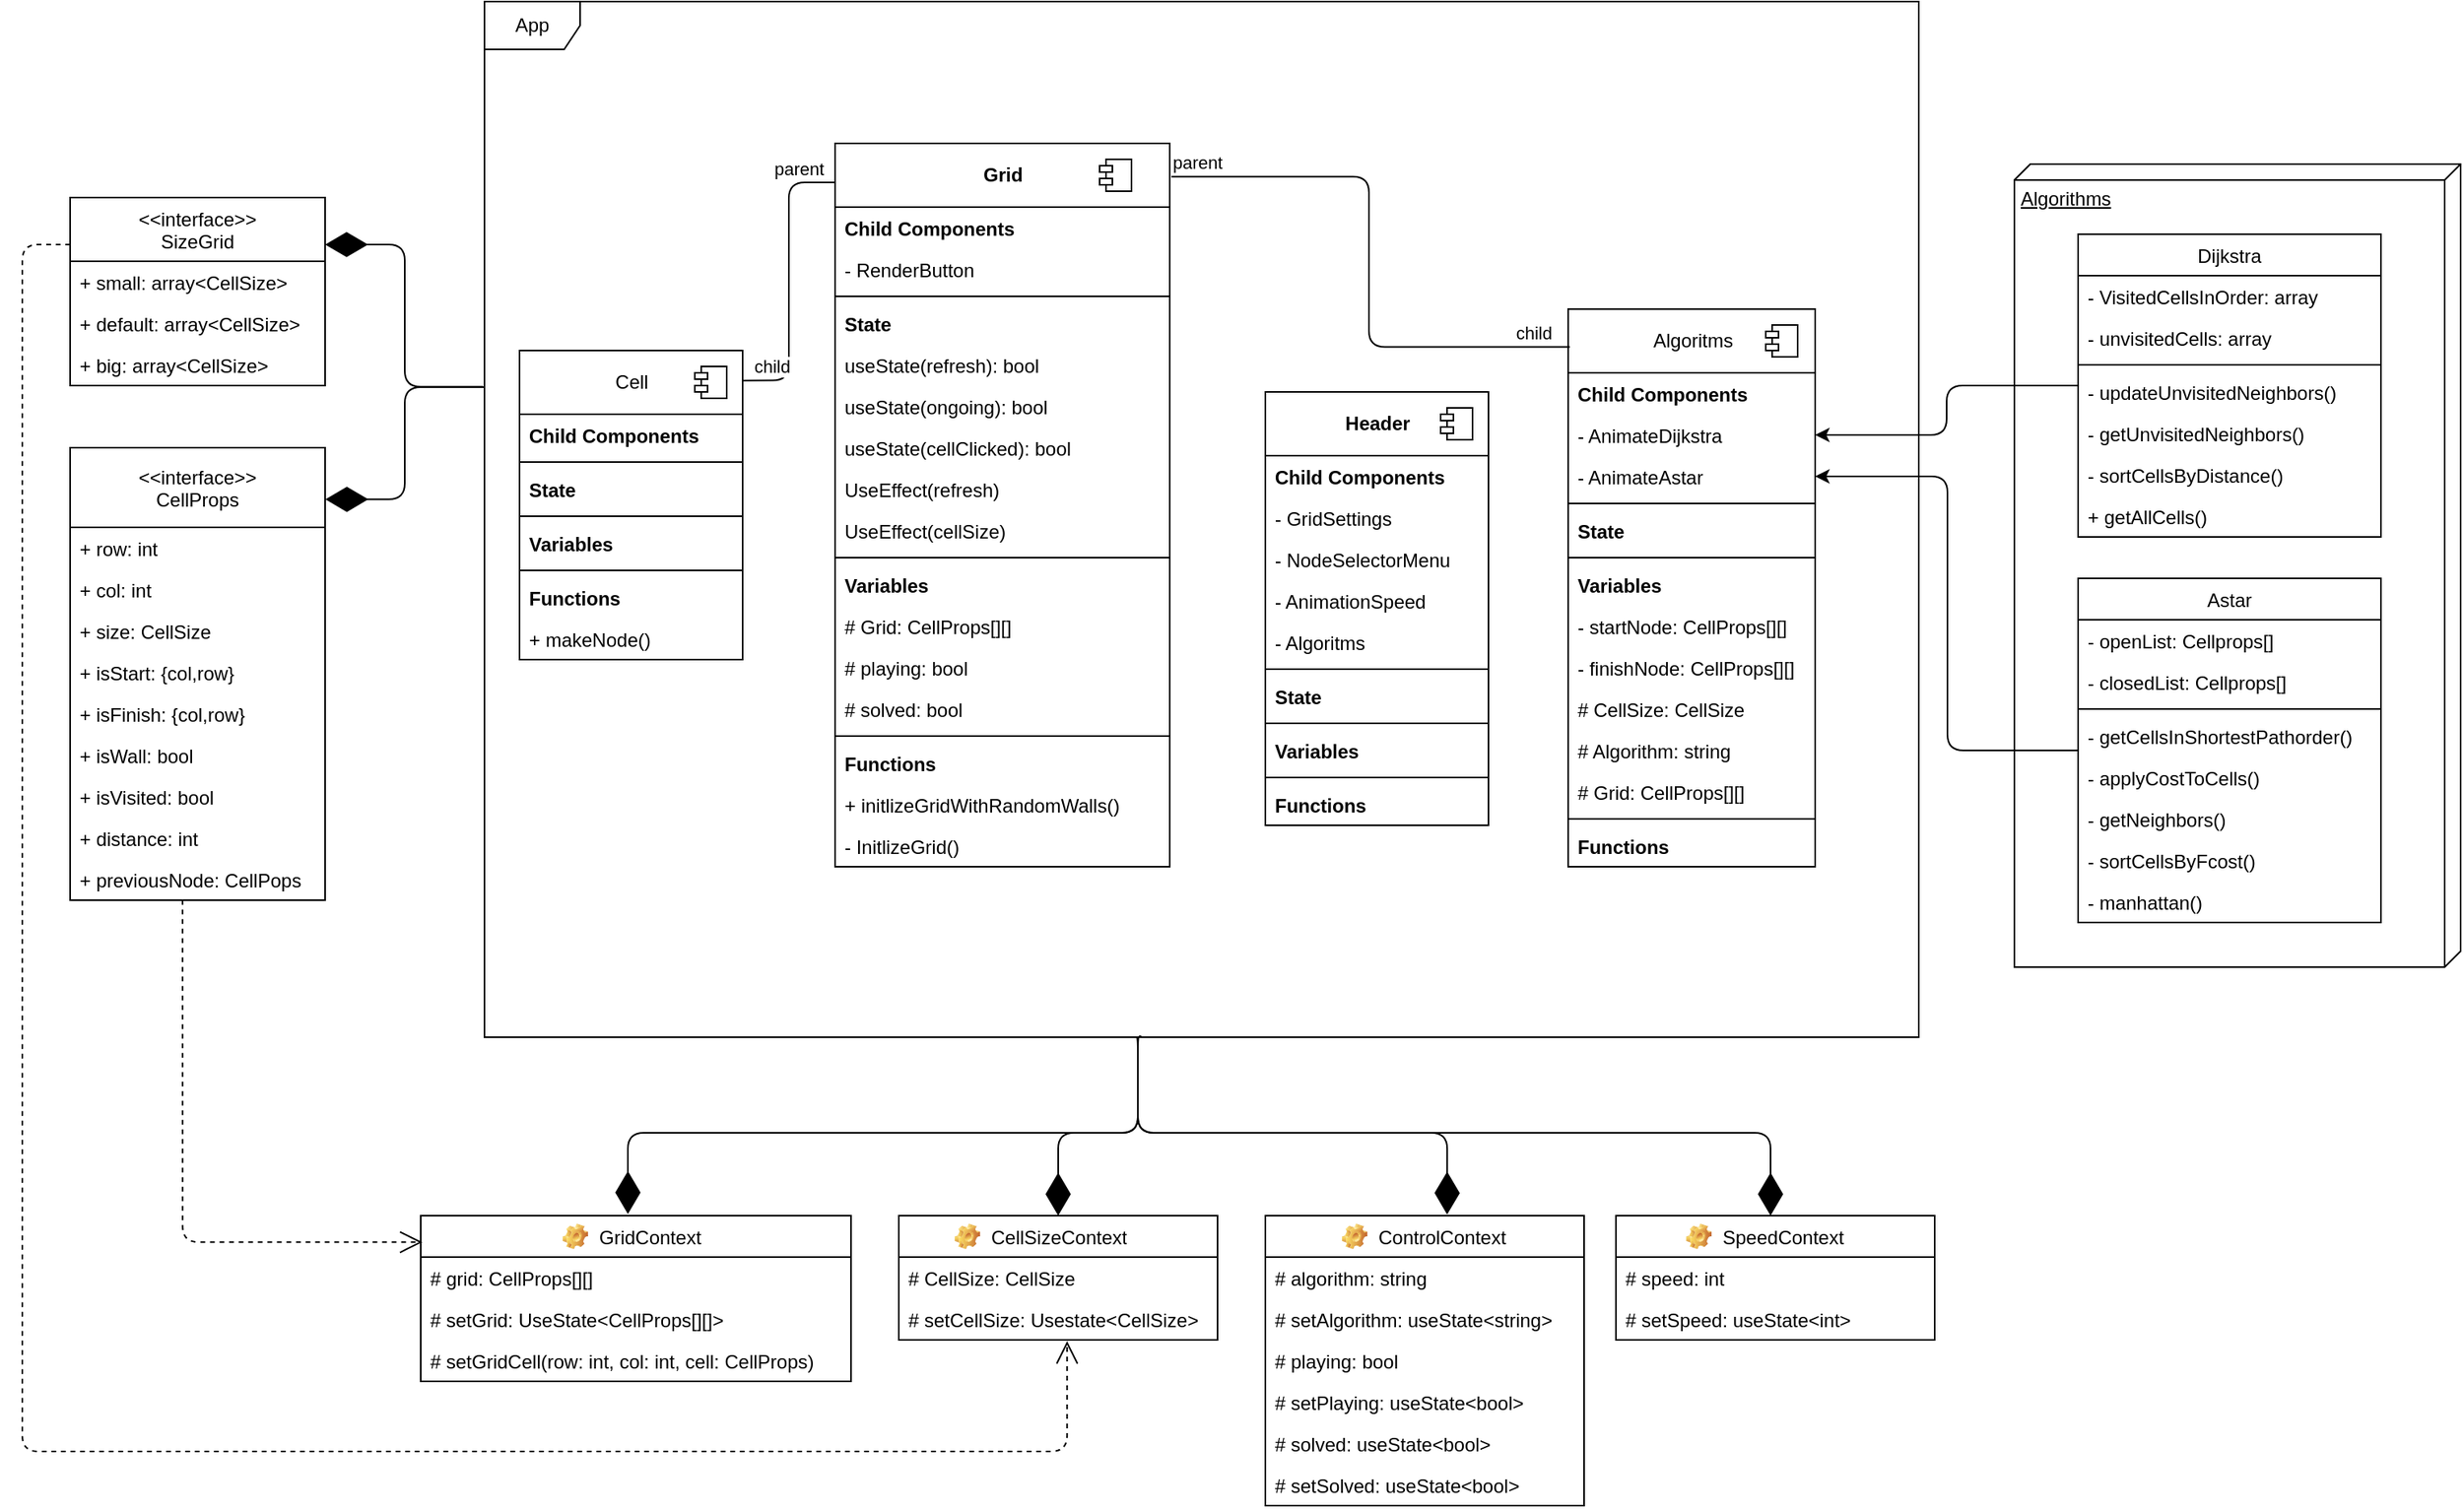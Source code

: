 <mxfile>
    <diagram id="B7HkmJaLJRuuntFZMPfE" name="Page-1">
        <mxGraphModel dx="2876" dy="819" grid="1" gridSize="10" guides="1" tooltips="1" connect="1" arrows="1" fold="1" page="1" pageScale="1" pageWidth="850" pageHeight="1100" math="0" shadow="0">
            <root>
                <mxCell id="0"/>
                <mxCell id="1" parent="0"/>
                <mxCell id="188" value="Algorithms" style="verticalAlign=top;align=left;spacingTop=8;spacingLeft=2;spacingRight=12;shape=cube;size=10;direction=south;fontStyle=4;html=1;" parent="1" vertex="1">
                    <mxGeometry x="510" y="180" width="280" height="504" as="geometry"/>
                </mxCell>
                <mxCell id="160" value="App" style="shape=umlFrame;whiteSpace=wrap;html=1;" parent="1" vertex="1">
                    <mxGeometry x="-450" y="78" width="900" height="650" as="geometry"/>
                </mxCell>
                <mxCell id="8" value="&lt;&lt;interface&gt;&gt;&#10;SizeGrid" style="swimlane;fontStyle=0;childLayout=stackLayout;horizontal=1;startSize=40;fillColor=none;horizontalStack=0;resizeParent=1;resizeParentMax=0;resizeLast=0;collapsible=1;marginBottom=0;" parent="1" vertex="1">
                    <mxGeometry x="-710" y="201" width="160" height="118" as="geometry"/>
                </mxCell>
                <mxCell id="9" value="+ small: array&lt;CellSize&gt;" style="text;strokeColor=none;fillColor=none;align=left;verticalAlign=top;spacingLeft=4;spacingRight=4;overflow=hidden;rotatable=0;points=[[0,0.5],[1,0.5]];portConstraint=eastwest;" parent="8" vertex="1">
                    <mxGeometry y="40" width="160" height="26" as="geometry"/>
                </mxCell>
                <mxCell id="10" value="+ default: array&lt;CellSize&gt;" style="text;strokeColor=none;fillColor=none;align=left;verticalAlign=top;spacingLeft=4;spacingRight=4;overflow=hidden;rotatable=0;points=[[0,0.5],[1,0.5]];portConstraint=eastwest;" parent="8" vertex="1">
                    <mxGeometry y="66" width="160" height="26" as="geometry"/>
                </mxCell>
                <mxCell id="11" value="+ big: array&lt;CellSize&gt;" style="text;strokeColor=none;fillColor=none;align=left;verticalAlign=top;spacingLeft=4;spacingRight=4;overflow=hidden;rotatable=0;points=[[0,0.5],[1,0.5]];portConstraint=eastwest;" parent="8" vertex="1">
                    <mxGeometry y="92" width="160" height="26" as="geometry"/>
                </mxCell>
                <mxCell id="14" value="&lt;&lt;interface&gt;&gt;&#10;CellProps" style="swimlane;fontStyle=0;childLayout=stackLayout;horizontal=1;startSize=50;fillColor=none;horizontalStack=0;resizeParent=1;resizeParentMax=0;resizeLast=0;collapsible=1;marginBottom=0;" parent="1" vertex="1">
                    <mxGeometry x="-710" y="358" width="160" height="284" as="geometry"/>
                </mxCell>
                <mxCell id="19" value="+ row: int" style="text;strokeColor=none;fillColor=none;align=left;verticalAlign=top;spacingLeft=4;spacingRight=4;overflow=hidden;rotatable=0;points=[[0,0.5],[1,0.5]];portConstraint=eastwest;" parent="14" vertex="1">
                    <mxGeometry y="50" width="160" height="26" as="geometry"/>
                </mxCell>
                <mxCell id="16" value="+ col: int" style="text;strokeColor=none;fillColor=none;align=left;verticalAlign=top;spacingLeft=4;spacingRight=4;overflow=hidden;rotatable=0;points=[[0,0.5],[1,0.5]];portConstraint=eastwest;" parent="14" vertex="1">
                    <mxGeometry y="76" width="160" height="26" as="geometry"/>
                </mxCell>
                <mxCell id="18" value="+ size: CellSize" style="text;strokeColor=none;fillColor=none;align=left;verticalAlign=top;spacingLeft=4;spacingRight=4;overflow=hidden;rotatable=0;points=[[0,0.5],[1,0.5]];portConstraint=eastwest;" parent="14" vertex="1">
                    <mxGeometry y="102" width="160" height="26" as="geometry"/>
                </mxCell>
                <mxCell id="17" value="+ isStart: {col,row}" style="text;strokeColor=none;fillColor=none;align=left;verticalAlign=top;spacingLeft=4;spacingRight=4;overflow=hidden;rotatable=0;points=[[0,0.5],[1,0.5]];portConstraint=eastwest;" parent="14" vertex="1">
                    <mxGeometry y="128" width="160" height="26" as="geometry"/>
                </mxCell>
                <mxCell id="21" value="+ isFinish: {col,row}" style="text;strokeColor=none;fillColor=none;align=left;verticalAlign=top;spacingLeft=4;spacingRight=4;overflow=hidden;rotatable=0;points=[[0,0.5],[1,0.5]];portConstraint=eastwest;" parent="14" vertex="1">
                    <mxGeometry y="154" width="160" height="26" as="geometry"/>
                </mxCell>
                <mxCell id="22" value="+ isWall: bool" style="text;strokeColor=none;fillColor=none;align=left;verticalAlign=top;spacingLeft=4;spacingRight=4;overflow=hidden;rotatable=0;points=[[0,0.5],[1,0.5]];portConstraint=eastwest;" parent="14" vertex="1">
                    <mxGeometry y="180" width="160" height="26" as="geometry"/>
                </mxCell>
                <mxCell id="23" value="+ isVisited: bool" style="text;strokeColor=none;fillColor=none;align=left;verticalAlign=top;spacingLeft=4;spacingRight=4;overflow=hidden;rotatable=0;points=[[0,0.5],[1,0.5]];portConstraint=eastwest;" parent="14" vertex="1">
                    <mxGeometry y="206" width="160" height="26" as="geometry"/>
                </mxCell>
                <mxCell id="24" value="+ distance: int" style="text;strokeColor=none;fillColor=none;align=left;verticalAlign=top;spacingLeft=4;spacingRight=4;overflow=hidden;rotatable=0;points=[[0,0.5],[1,0.5]];portConstraint=eastwest;" parent="14" vertex="1">
                    <mxGeometry y="232" width="160" height="26" as="geometry"/>
                </mxCell>
                <mxCell id="25" value="+ previousNode: CellPops" style="text;strokeColor=none;fillColor=none;align=left;verticalAlign=top;spacingLeft=4;spacingRight=4;overflow=hidden;rotatable=0;points=[[0,0.5],[1,0.5]];portConstraint=eastwest;" parent="14" vertex="1">
                    <mxGeometry y="258" width="160" height="26" as="geometry"/>
                </mxCell>
                <mxCell id="49" value="&lt;b&gt;Header&lt;/b&gt;" style="swimlane;fontStyle=0;childLayout=stackLayout;horizontal=1;startSize=40;fillColor=default;horizontalStack=0;resizeParent=1;resizeParentMax=0;resizeLast=0;collapsible=1;marginBottom=0;fontFamily=Helvetica;fontSize=12;fontColor=default;align=center;strokeColor=default;html=1;" parent="1" vertex="1">
                    <mxGeometry x="40" y="323" width="140" height="272" as="geometry"/>
                </mxCell>
                <mxCell id="55" value="Child Components" style="text;strokeColor=none;fillColor=none;align=left;verticalAlign=top;spacingLeft=4;spacingRight=4;overflow=hidden;rotatable=0;points=[[0,0.5],[1,0.5]];portConstraint=eastwest;fontFamily=Helvetica;fontSize=12;fontColor=default;fontStyle=1" parent="49" vertex="1">
                    <mxGeometry y="40" width="140" height="26" as="geometry"/>
                </mxCell>
                <mxCell id="202" value="- GridSettings" style="text;strokeColor=none;fillColor=none;align=left;verticalAlign=top;spacingLeft=4;spacingRight=4;overflow=hidden;rotatable=0;points=[[0,0.5],[1,0.5]];portConstraint=eastwest;" parent="49" vertex="1">
                    <mxGeometry y="66" width="140" height="26" as="geometry"/>
                </mxCell>
                <mxCell id="203" value="- NodeSelectorMenu" style="text;strokeColor=none;fillColor=none;align=left;verticalAlign=top;spacingLeft=4;spacingRight=4;overflow=hidden;rotatable=0;points=[[0,0.5],[1,0.5]];portConstraint=eastwest;" parent="49" vertex="1">
                    <mxGeometry y="92" width="140" height="26" as="geometry"/>
                </mxCell>
                <mxCell id="204" value="- AnimationSpeed" style="text;strokeColor=none;fillColor=none;align=left;verticalAlign=top;spacingLeft=4;spacingRight=4;overflow=hidden;rotatable=0;points=[[0,0.5],[1,0.5]];portConstraint=eastwest;" parent="49" vertex="1">
                    <mxGeometry y="118" width="140" height="26" as="geometry"/>
                </mxCell>
                <mxCell id="205" value="- Algoritms" style="text;strokeColor=none;fillColor=none;align=left;verticalAlign=top;spacingLeft=4;spacingRight=4;overflow=hidden;rotatable=0;points=[[0,0.5],[1,0.5]];portConstraint=eastwest;" parent="49" vertex="1">
                    <mxGeometry y="144" width="140" height="26" as="geometry"/>
                </mxCell>
                <mxCell id="56" value="" style="line;strokeWidth=1;fillColor=none;align=left;verticalAlign=middle;spacingTop=-1;spacingLeft=3;spacingRight=3;rotatable=0;labelPosition=right;points=[];portConstraint=eastwest;strokeColor=inherit;fontFamily=Helvetica;fontSize=12;fontColor=default;" parent="49" vertex="1">
                    <mxGeometry y="170" width="140" height="8" as="geometry"/>
                </mxCell>
                <mxCell id="57" value="State" style="text;strokeColor=none;fillColor=none;align=left;verticalAlign=top;spacingLeft=4;spacingRight=4;overflow=hidden;rotatable=0;points=[[0,0.5],[1,0.5]];portConstraint=eastwest;fontFamily=Helvetica;fontSize=12;fontColor=default;fontStyle=1" parent="49" vertex="1">
                    <mxGeometry y="178" width="140" height="26" as="geometry"/>
                </mxCell>
                <mxCell id="58" value="" style="line;strokeWidth=1;fillColor=none;align=left;verticalAlign=middle;spacingTop=-1;spacingLeft=3;spacingRight=3;rotatable=0;labelPosition=right;points=[];portConstraint=eastwest;strokeColor=inherit;fontFamily=Helvetica;fontSize=12;fontColor=default;" parent="49" vertex="1">
                    <mxGeometry y="204" width="140" height="8" as="geometry"/>
                </mxCell>
                <mxCell id="59" value="Variables" style="text;strokeColor=none;fillColor=none;align=left;verticalAlign=top;spacingLeft=4;spacingRight=4;overflow=hidden;rotatable=0;points=[[0,0.5],[1,0.5]];portConstraint=eastwest;fontFamily=Helvetica;fontSize=12;fontColor=default;fontStyle=1" parent="49" vertex="1">
                    <mxGeometry y="212" width="140" height="26" as="geometry"/>
                </mxCell>
                <mxCell id="60" value="" style="line;strokeWidth=1;fillColor=none;align=left;verticalAlign=middle;spacingTop=-1;spacingLeft=3;spacingRight=3;rotatable=0;labelPosition=right;points=[];portConstraint=eastwest;strokeColor=inherit;fontFamily=Helvetica;fontSize=12;fontColor=default;" parent="49" vertex="1">
                    <mxGeometry y="238" width="140" height="8" as="geometry"/>
                </mxCell>
                <mxCell id="61" value="Functions" style="text;strokeColor=none;fillColor=none;align=left;verticalAlign=top;spacingLeft=4;spacingRight=4;overflow=hidden;rotatable=0;points=[[0,0.5],[1,0.5]];portConstraint=eastwest;fontFamily=Helvetica;fontSize=12;fontColor=default;fontStyle=1" parent="49" vertex="1">
                    <mxGeometry y="246" width="140" height="26" as="geometry"/>
                </mxCell>
                <mxCell id="50" value="" style="shape=component;jettyWidth=8;jettyHeight=4;movable=1;resizable=1;rotatable=1;deletable=1;editable=1;connectable=1;" parent="1" vertex="1">
                    <mxGeometry x="150" y="333" width="20" height="20" as="geometry"/>
                </mxCell>
                <mxCell id="62" value="Cell" style="swimlane;fontStyle=0;childLayout=stackLayout;horizontal=1;startSize=40;fillColor=default;horizontalStack=0;resizeParent=1;resizeParentMax=0;resizeLast=0;collapsible=1;marginBottom=0;fontFamily=Helvetica;fontSize=12;fontColor=default;align=center;strokeColor=default;html=1;" parent="1" vertex="1">
                    <mxGeometry x="-428" y="297" width="140" height="194" as="geometry"/>
                </mxCell>
                <mxCell id="63" value="Child Components" style="text;strokeColor=none;fillColor=none;align=left;verticalAlign=top;spacingLeft=4;spacingRight=4;overflow=hidden;rotatable=0;points=[[0,0.5],[1,0.5]];portConstraint=eastwest;fontFamily=Helvetica;fontSize=12;fontColor=default;fontStyle=1" parent="62" vertex="1">
                    <mxGeometry y="40" width="140" height="26" as="geometry"/>
                </mxCell>
                <mxCell id="64" value="" style="line;strokeWidth=1;fillColor=none;align=left;verticalAlign=middle;spacingTop=-1;spacingLeft=3;spacingRight=3;rotatable=0;labelPosition=right;points=[];portConstraint=eastwest;strokeColor=inherit;fontFamily=Helvetica;fontSize=12;fontColor=default;" parent="62" vertex="1">
                    <mxGeometry y="66" width="140" height="8" as="geometry"/>
                </mxCell>
                <mxCell id="65" value="State" style="text;strokeColor=none;fillColor=none;align=left;verticalAlign=top;spacingLeft=4;spacingRight=4;overflow=hidden;rotatable=0;points=[[0,0.5],[1,0.5]];portConstraint=eastwest;fontFamily=Helvetica;fontSize=12;fontColor=default;fontStyle=1" parent="62" vertex="1">
                    <mxGeometry y="74" width="140" height="26" as="geometry"/>
                </mxCell>
                <mxCell id="66" value="" style="line;strokeWidth=1;fillColor=none;align=left;verticalAlign=middle;spacingTop=-1;spacingLeft=3;spacingRight=3;rotatable=0;labelPosition=right;points=[];portConstraint=eastwest;strokeColor=inherit;fontFamily=Helvetica;fontSize=12;fontColor=default;" parent="62" vertex="1">
                    <mxGeometry y="100" width="140" height="8" as="geometry"/>
                </mxCell>
                <mxCell id="67" value="Variables" style="text;strokeColor=none;fillColor=none;align=left;verticalAlign=top;spacingLeft=4;spacingRight=4;overflow=hidden;rotatable=0;points=[[0,0.5],[1,0.5]];portConstraint=eastwest;fontFamily=Helvetica;fontSize=12;fontColor=default;fontStyle=1" parent="62" vertex="1">
                    <mxGeometry y="108" width="140" height="26" as="geometry"/>
                </mxCell>
                <mxCell id="68" value="" style="line;strokeWidth=1;fillColor=none;align=left;verticalAlign=middle;spacingTop=-1;spacingLeft=3;spacingRight=3;rotatable=0;labelPosition=right;points=[];portConstraint=eastwest;strokeColor=inherit;fontFamily=Helvetica;fontSize=12;fontColor=default;" parent="62" vertex="1">
                    <mxGeometry y="134" width="140" height="8" as="geometry"/>
                </mxCell>
                <mxCell id="69" value="Functions" style="text;strokeColor=none;fillColor=none;align=left;verticalAlign=top;spacingLeft=4;spacingRight=4;overflow=hidden;rotatable=0;points=[[0,0.5],[1,0.5]];portConstraint=eastwest;fontFamily=Helvetica;fontSize=12;fontColor=default;fontStyle=1" parent="62" vertex="1">
                    <mxGeometry y="142" width="140" height="26" as="geometry"/>
                </mxCell>
                <mxCell id="76" value="+ makeNode()" style="text;strokeColor=none;fillColor=none;align=left;verticalAlign=top;spacingLeft=4;spacingRight=4;overflow=hidden;rotatable=0;points=[[0,0.5],[1,0.5]];portConstraint=eastwest;fontFamily=Helvetica;fontSize=12;fontColor=default;" parent="62" vertex="1">
                    <mxGeometry y="168" width="140" height="26" as="geometry"/>
                </mxCell>
                <mxCell id="70" value="" style="shape=component;jettyWidth=8;jettyHeight=4;movable=1;resizable=1;rotatable=1;deletable=1;editable=1;connectable=1;" parent="1" vertex="1">
                    <mxGeometry x="-318" y="307" width="20" height="20" as="geometry"/>
                </mxCell>
                <mxCell id="77" value="&lt;b&gt;Grid&lt;/b&gt;" style="swimlane;fontStyle=0;childLayout=stackLayout;horizontal=1;startSize=40;fillColor=default;horizontalStack=0;resizeParent=1;resizeParentMax=0;resizeLast=0;collapsible=1;marginBottom=0;fontFamily=Helvetica;fontSize=12;fontColor=default;align=center;strokeColor=default;html=1;" parent="1" vertex="1">
                    <mxGeometry x="-230" y="167" width="210" height="454" as="geometry"/>
                </mxCell>
                <mxCell id="78" value="Child Components" style="text;strokeColor=none;fillColor=none;align=left;verticalAlign=top;spacingLeft=4;spacingRight=4;overflow=hidden;rotatable=0;points=[[0,0.5],[1,0.5]];portConstraint=eastwest;fontFamily=Helvetica;fontSize=12;fontColor=default;fontStyle=1" parent="77" vertex="1">
                    <mxGeometry y="40" width="210" height="26" as="geometry"/>
                </mxCell>
                <mxCell id="86" value="- RenderButton" style="text;strokeColor=none;fillColor=none;align=left;verticalAlign=top;spacingLeft=4;spacingRight=4;overflow=hidden;rotatable=0;points=[[0,0.5],[1,0.5]];portConstraint=eastwest;fontFamily=Helvetica;fontSize=12;fontColor=default;" parent="77" vertex="1">
                    <mxGeometry y="66" width="210" height="26" as="geometry"/>
                </mxCell>
                <mxCell id="79" value="" style="line;strokeWidth=1;fillColor=none;align=left;verticalAlign=middle;spacingTop=-1;spacingLeft=3;spacingRight=3;rotatable=0;labelPosition=right;points=[];portConstraint=eastwest;strokeColor=inherit;fontFamily=Helvetica;fontSize=12;fontColor=default;" parent="77" vertex="1">
                    <mxGeometry y="92" width="210" height="8" as="geometry"/>
                </mxCell>
                <mxCell id="80" value="State" style="text;strokeColor=none;fillColor=none;align=left;verticalAlign=top;spacingLeft=4;spacingRight=4;overflow=hidden;rotatable=0;points=[[0,0.5],[1,0.5]];portConstraint=eastwest;fontFamily=Helvetica;fontSize=12;fontColor=default;fontStyle=1" parent="77" vertex="1">
                    <mxGeometry y="100" width="210" height="26" as="geometry"/>
                </mxCell>
                <mxCell id="97" value="useState(refresh): bool" style="text;strokeColor=none;fillColor=none;align=left;verticalAlign=top;spacingLeft=4;spacingRight=4;overflow=hidden;rotatable=0;points=[[0,0.5],[1,0.5]];portConstraint=eastwest;fontFamily=Helvetica;fontSize=12;fontColor=default;" parent="77" vertex="1">
                    <mxGeometry y="126" width="210" height="26" as="geometry"/>
                </mxCell>
                <mxCell id="98" value="useState(ongoing): bool" style="text;strokeColor=none;fillColor=none;align=left;verticalAlign=top;spacingLeft=4;spacingRight=4;overflow=hidden;rotatable=0;points=[[0,0.5],[1,0.5]];portConstraint=eastwest;fontFamily=Helvetica;fontSize=12;fontColor=default;" parent="77" vertex="1">
                    <mxGeometry y="152" width="210" height="26" as="geometry"/>
                </mxCell>
                <mxCell id="90" value="useState(cellClicked): bool" style="text;strokeColor=none;fillColor=none;align=left;verticalAlign=top;spacingLeft=4;spacingRight=4;overflow=hidden;rotatable=0;points=[[0,0.5],[1,0.5]];portConstraint=eastwest;fontFamily=Helvetica;fontSize=12;fontColor=default;" parent="77" vertex="1">
                    <mxGeometry y="178" width="210" height="26" as="geometry"/>
                </mxCell>
                <mxCell id="89" value="UseEffect(refresh)" style="text;strokeColor=none;fillColor=none;align=left;verticalAlign=top;spacingLeft=4;spacingRight=4;overflow=hidden;rotatable=0;points=[[0,0.5],[1,0.5]];portConstraint=eastwest;fontFamily=Helvetica;fontSize=12;fontColor=default;" parent="77" vertex="1">
                    <mxGeometry y="204" width="210" height="26" as="geometry"/>
                </mxCell>
                <mxCell id="100" value="UseEffect(cellSize)" style="text;strokeColor=none;fillColor=none;align=left;verticalAlign=top;spacingLeft=4;spacingRight=4;overflow=hidden;rotatable=0;points=[[0,0.5],[1,0.5]];portConstraint=eastwest;fontFamily=Helvetica;fontSize=12;fontColor=default;" parent="77" vertex="1">
                    <mxGeometry y="230" width="210" height="26" as="geometry"/>
                </mxCell>
                <mxCell id="81" value="" style="line;strokeWidth=1;fillColor=none;align=left;verticalAlign=middle;spacingTop=-1;spacingLeft=3;spacingRight=3;rotatable=0;labelPosition=right;points=[];portConstraint=eastwest;strokeColor=inherit;fontFamily=Helvetica;fontSize=12;fontColor=default;" parent="77" vertex="1">
                    <mxGeometry y="256" width="210" height="8" as="geometry"/>
                </mxCell>
                <mxCell id="82" value="Variables" style="text;strokeColor=none;fillColor=none;align=left;verticalAlign=top;spacingLeft=4;spacingRight=4;overflow=hidden;rotatable=0;points=[[0,0.5],[1,0.5]];portConstraint=eastwest;fontFamily=Helvetica;fontSize=12;fontColor=default;fontStyle=1" parent="77" vertex="1">
                    <mxGeometry y="264" width="210" height="26" as="geometry"/>
                </mxCell>
                <mxCell id="94" value="# Grid: CellProps[][]" style="text;strokeColor=none;fillColor=none;align=left;verticalAlign=top;spacingLeft=4;spacingRight=4;overflow=hidden;rotatable=0;points=[[0,0.5],[1,0.5]];portConstraint=eastwest;fontFamily=Helvetica;fontSize=12;fontColor=default;" parent="77" vertex="1">
                    <mxGeometry y="290" width="210" height="26" as="geometry"/>
                </mxCell>
                <mxCell id="95" value="# playing: bool" style="text;strokeColor=none;fillColor=none;align=left;verticalAlign=top;spacingLeft=4;spacingRight=4;overflow=hidden;rotatable=0;points=[[0,0.5],[1,0.5]];portConstraint=eastwest;fontFamily=Helvetica;fontSize=12;fontColor=default;" parent="77" vertex="1">
                    <mxGeometry y="316" width="210" height="26" as="geometry"/>
                </mxCell>
                <mxCell id="96" value="# solved: bool" style="text;strokeColor=none;fillColor=none;align=left;verticalAlign=top;spacingLeft=4;spacingRight=4;overflow=hidden;rotatable=0;points=[[0,0.5],[1,0.5]];portConstraint=eastwest;fontFamily=Helvetica;fontSize=12;fontColor=default;" parent="77" vertex="1">
                    <mxGeometry y="342" width="210" height="26" as="geometry"/>
                </mxCell>
                <mxCell id="83" value="" style="line;strokeWidth=1;fillColor=none;align=left;verticalAlign=middle;spacingTop=-1;spacingLeft=3;spacingRight=3;rotatable=0;labelPosition=right;points=[];portConstraint=eastwest;strokeColor=inherit;fontFamily=Helvetica;fontSize=12;fontColor=default;" parent="77" vertex="1">
                    <mxGeometry y="368" width="210" height="8" as="geometry"/>
                </mxCell>
                <mxCell id="84" value="Functions" style="text;strokeColor=none;fillColor=none;align=left;verticalAlign=top;spacingLeft=4;spacingRight=4;overflow=hidden;rotatable=0;points=[[0,0.5],[1,0.5]];portConstraint=eastwest;fontFamily=Helvetica;fontSize=12;fontColor=default;fontStyle=1" parent="77" vertex="1">
                    <mxGeometry y="376" width="210" height="26" as="geometry"/>
                </mxCell>
                <mxCell id="87" value="+ initlizeGridWithRandomWalls()" style="text;strokeColor=none;fillColor=none;align=left;verticalAlign=top;spacingLeft=4;spacingRight=4;overflow=hidden;rotatable=0;points=[[0,0.5],[1,0.5]];portConstraint=eastwest;fontFamily=Helvetica;fontSize=12;fontColor=default;" parent="77" vertex="1">
                    <mxGeometry y="402" width="210" height="26" as="geometry"/>
                </mxCell>
                <mxCell id="88" value="- InitlizeGrid()" style="text;strokeColor=none;fillColor=none;align=left;verticalAlign=top;spacingLeft=4;spacingRight=4;overflow=hidden;rotatable=0;points=[[0,0.5],[1,0.5]];portConstraint=eastwest;fontFamily=Helvetica;fontSize=12;fontColor=default;" parent="77" vertex="1">
                    <mxGeometry y="428" width="210" height="26" as="geometry"/>
                </mxCell>
                <mxCell id="85" value="" style="shape=component;jettyWidth=8;jettyHeight=4;movable=1;resizable=1;rotatable=1;deletable=1;editable=1;connectable=1;" parent="1" vertex="1">
                    <mxGeometry x="-64" y="177" width="20" height="20" as="geometry"/>
                </mxCell>
                <mxCell id="111" value="" style="swimlane;fontStyle=0;childLayout=stackLayout;horizontal=1;startSize=26;fillColor=none;horizontalStack=0;resizeParent=1;resizeParentMax=0;resizeLast=0;collapsible=1;marginBottom=0;strokeColor=default;fontFamily=Helvetica;fontSize=12;fontColor=default;" parent="1" vertex="1">
                    <mxGeometry x="-190" y="840" width="200" height="78" as="geometry"/>
                </mxCell>
                <mxCell id="112" value="# CellSize: CellSize" style="text;strokeColor=none;fillColor=none;align=left;verticalAlign=top;spacingLeft=4;spacingRight=4;overflow=hidden;rotatable=0;points=[[0,0.5],[1,0.5]];portConstraint=eastwest;fontFamily=Helvetica;fontSize=12;fontColor=default;" parent="111" vertex="1">
                    <mxGeometry y="26" width="200" height="26" as="geometry"/>
                </mxCell>
                <mxCell id="113" value="# setCellSize: Usestate&lt;CellSize&gt;" style="text;strokeColor=none;fillColor=none;align=left;verticalAlign=top;spacingLeft=4;spacingRight=4;overflow=hidden;rotatable=0;points=[[0,0.5],[1,0.5]];portConstraint=eastwest;fontFamily=Helvetica;fontSize=12;fontColor=default;" parent="111" vertex="1">
                    <mxGeometry y="52" width="200" height="26" as="geometry"/>
                </mxCell>
                <mxCell id="116" value="CellSizeContext" style="label;fontStyle=0;strokeColor=none;fillColor=none;align=left;verticalAlign=top;overflow=hidden;spacingLeft=28;spacingRight=4;rotatable=0;points=[[0,0.5],[1,0.5]];portConstraint=eastwest;imageWidth=16;imageHeight=16;image=img/clipart/Gear_128x128.png;fontFamily=Helvetica;fontSize=12;fontColor=default;" parent="1" vertex="1">
                    <mxGeometry x="-162" y="840" width="120" height="26" as="geometry"/>
                </mxCell>
                <mxCell id="117" value="" style="swimlane;fontStyle=0;childLayout=stackLayout;horizontal=1;startSize=26;fillColor=none;horizontalStack=0;resizeParent=1;resizeParentMax=0;resizeLast=0;collapsible=1;marginBottom=0;strokeColor=default;fontFamily=Helvetica;fontSize=12;fontColor=default;" parent="1" vertex="1">
                    <mxGeometry x="-490" y="840" width="270" height="104" as="geometry"/>
                </mxCell>
                <mxCell id="118" value="# grid: CellProps[][]" style="text;strokeColor=none;fillColor=none;align=left;verticalAlign=top;spacingLeft=4;spacingRight=4;overflow=hidden;rotatable=0;points=[[0,0.5],[1,0.5]];portConstraint=eastwest;fontFamily=Helvetica;fontSize=12;fontColor=default;" parent="117" vertex="1">
                    <mxGeometry y="26" width="270" height="26" as="geometry"/>
                </mxCell>
                <mxCell id="119" value="# setGrid: UseState&lt;CellProps[][]&gt;" style="text;strokeColor=none;fillColor=none;align=left;verticalAlign=top;spacingLeft=4;spacingRight=4;overflow=hidden;rotatable=0;points=[[0,0.5],[1,0.5]];portConstraint=eastwest;fontFamily=Helvetica;fontSize=12;fontColor=default;" parent="117" vertex="1">
                    <mxGeometry y="52" width="270" height="26" as="geometry"/>
                </mxCell>
                <mxCell id="121" value="# setGridCell(row: int, col: int, cell: CellProps)" style="text;strokeColor=none;fillColor=none;align=left;verticalAlign=top;spacingLeft=4;spacingRight=4;overflow=hidden;rotatable=0;points=[[0,0.5],[1,0.5]];portConstraint=eastwest;fontFamily=Helvetica;fontSize=12;fontColor=default;" parent="117" vertex="1">
                    <mxGeometry y="78" width="270" height="26" as="geometry"/>
                </mxCell>
                <mxCell id="120" value="GridContext" style="label;fontStyle=0;strokeColor=none;fillColor=none;align=left;verticalAlign=top;overflow=hidden;spacingLeft=28;spacingRight=4;rotatable=0;points=[[0,0.5],[1,0.5]];portConstraint=eastwest;imageWidth=16;imageHeight=16;image=img/clipart/Gear_128x128.png;fontFamily=Helvetica;fontSize=12;fontColor=default;" parent="1" vertex="1">
                    <mxGeometry x="-408" y="840" width="120" height="26" as="geometry"/>
                </mxCell>
                <mxCell id="122" value="" style="swimlane;fontStyle=0;childLayout=stackLayout;horizontal=1;startSize=26;fillColor=none;horizontalStack=0;resizeParent=1;resizeParentMax=0;resizeLast=0;collapsible=1;marginBottom=0;strokeColor=default;fontFamily=Helvetica;fontSize=12;fontColor=default;" parent="1" vertex="1">
                    <mxGeometry x="260" y="840" width="200" height="78" as="geometry"/>
                </mxCell>
                <mxCell id="123" value="# speed: int" style="text;strokeColor=none;fillColor=none;align=left;verticalAlign=top;spacingLeft=4;spacingRight=4;overflow=hidden;rotatable=0;points=[[0,0.5],[1,0.5]];portConstraint=eastwest;fontFamily=Helvetica;fontSize=12;fontColor=default;" parent="122" vertex="1">
                    <mxGeometry y="26" width="200" height="26" as="geometry"/>
                </mxCell>
                <mxCell id="124" value="# setSpeed: useState&lt;int&gt;" style="text;strokeColor=none;fillColor=none;align=left;verticalAlign=top;spacingLeft=4;spacingRight=4;overflow=hidden;rotatable=0;points=[[0,0.5],[1,0.5]];portConstraint=eastwest;fontFamily=Helvetica;fontSize=12;fontColor=default;" parent="122" vertex="1">
                    <mxGeometry y="52" width="200" height="26" as="geometry"/>
                </mxCell>
                <mxCell id="125" value="SpeedContext" style="label;fontStyle=0;strokeColor=none;fillColor=none;align=left;verticalAlign=top;overflow=hidden;spacingLeft=28;spacingRight=4;rotatable=0;points=[[0,0.5],[1,0.5]];portConstraint=eastwest;imageWidth=16;imageHeight=16;image=img/clipart/Gear_128x128.png;fontFamily=Helvetica;fontSize=12;fontColor=default;" parent="1" vertex="1">
                    <mxGeometry x="297" y="840" width="120" height="26" as="geometry"/>
                </mxCell>
                <mxCell id="130" value="" style="swimlane;fontStyle=0;childLayout=stackLayout;horizontal=1;startSize=26;fillColor=none;horizontalStack=0;resizeParent=1;resizeParentMax=0;resizeLast=0;collapsible=1;marginBottom=0;strokeColor=default;fontFamily=Helvetica;fontSize=12;fontColor=default;" parent="1" vertex="1">
                    <mxGeometry x="40" y="840" width="200" height="182" as="geometry"/>
                </mxCell>
                <mxCell id="131" value="# algorithm: string" style="text;strokeColor=none;fillColor=none;align=left;verticalAlign=top;spacingLeft=4;spacingRight=4;overflow=hidden;rotatable=0;points=[[0,0.5],[1,0.5]];portConstraint=eastwest;fontFamily=Helvetica;fontSize=12;fontColor=default;" parent="130" vertex="1">
                    <mxGeometry y="26" width="200" height="26" as="geometry"/>
                </mxCell>
                <mxCell id="132" value="# setAlgorithm: useState&lt;string&gt;" style="text;strokeColor=none;fillColor=none;align=left;verticalAlign=top;spacingLeft=4;spacingRight=4;overflow=hidden;rotatable=0;points=[[0,0.5],[1,0.5]];portConstraint=eastwest;fontFamily=Helvetica;fontSize=12;fontColor=default;" parent="130" vertex="1">
                    <mxGeometry y="52" width="200" height="26" as="geometry"/>
                </mxCell>
                <mxCell id="133" value="# playing: bool" style="text;strokeColor=none;fillColor=none;align=left;verticalAlign=top;spacingLeft=4;spacingRight=4;overflow=hidden;rotatable=0;points=[[0,0.5],[1,0.5]];portConstraint=eastwest;fontFamily=Helvetica;fontSize=12;fontColor=default;" parent="130" vertex="1">
                    <mxGeometry y="78" width="200" height="26" as="geometry"/>
                </mxCell>
                <mxCell id="135" value="# setPlaying: useState&lt;bool&gt;" style="text;strokeColor=none;fillColor=none;align=left;verticalAlign=top;spacingLeft=4;spacingRight=4;overflow=hidden;rotatable=0;points=[[0,0.5],[1,0.5]];portConstraint=eastwest;fontFamily=Helvetica;fontSize=12;fontColor=default;" parent="130" vertex="1">
                    <mxGeometry y="104" width="200" height="26" as="geometry"/>
                </mxCell>
                <mxCell id="136" value="# solved: useState&lt;bool&gt;" style="text;strokeColor=none;fillColor=none;align=left;verticalAlign=top;spacingLeft=4;spacingRight=4;overflow=hidden;rotatable=0;points=[[0,0.5],[1,0.5]];portConstraint=eastwest;fontFamily=Helvetica;fontSize=12;fontColor=default;" parent="130" vertex="1">
                    <mxGeometry y="130" width="200" height="26" as="geometry"/>
                </mxCell>
                <mxCell id="137" value="# setSolved: useState&lt;bool&gt;" style="text;strokeColor=none;fillColor=none;align=left;verticalAlign=top;spacingLeft=4;spacingRight=4;overflow=hidden;rotatable=0;points=[[0,0.5],[1,0.5]];portConstraint=eastwest;fontFamily=Helvetica;fontSize=12;fontColor=default;" parent="130" vertex="1">
                    <mxGeometry y="156" width="200" height="26" as="geometry"/>
                </mxCell>
                <mxCell id="134" value="ControlContext" style="label;fontStyle=0;strokeColor=none;fillColor=none;align=left;verticalAlign=top;overflow=hidden;spacingLeft=28;spacingRight=4;rotatable=0;points=[[0,0.5],[1,0.5]];portConstraint=eastwest;imageWidth=16;imageHeight=16;image=img/clipart/Gear_128x128.png;fontFamily=Helvetica;fontSize=12;fontColor=default;" parent="1" vertex="1">
                    <mxGeometry x="81" y="840" width="120" height="26" as="geometry"/>
                </mxCell>
                <mxCell id="138" value="Algoritms" style="swimlane;fontStyle=0;childLayout=stackLayout;horizontal=1;startSize=40;fillColor=default;horizontalStack=0;resizeParent=1;resizeParentMax=0;resizeLast=0;collapsible=1;marginBottom=0;fontFamily=Helvetica;fontSize=12;fontColor=default;align=center;strokeColor=default;html=1;" parent="1" vertex="1">
                    <mxGeometry x="230" y="271" width="155" height="350" as="geometry"/>
                </mxCell>
                <mxCell id="139" value="Child Components" style="text;strokeColor=none;fillColor=none;align=left;verticalAlign=top;spacingLeft=4;spacingRight=4;overflow=hidden;rotatable=0;points=[[0,0.5],[1,0.5]];portConstraint=eastwest;fontFamily=Helvetica;fontSize=12;fontColor=default;fontStyle=1" parent="138" vertex="1">
                    <mxGeometry y="40" width="155" height="26" as="geometry"/>
                </mxCell>
                <mxCell id="148" value="- AnimateDijkstra" style="text;strokeColor=none;fillColor=none;align=left;verticalAlign=top;spacingLeft=4;spacingRight=4;overflow=hidden;rotatable=0;points=[[0,0.5],[1,0.5]];portConstraint=eastwest;" parent="138" vertex="1">
                    <mxGeometry y="66" width="155" height="26" as="geometry"/>
                </mxCell>
                <mxCell id="149" value="- AnimateAstar" style="text;strokeColor=none;fillColor=none;align=left;verticalAlign=top;spacingLeft=4;spacingRight=4;overflow=hidden;rotatable=0;points=[[0,0.5],[1,0.5]];portConstraint=eastwest;" parent="138" vertex="1">
                    <mxGeometry y="92" width="155" height="26" as="geometry"/>
                </mxCell>
                <mxCell id="140" value="" style="line;strokeWidth=1;fillColor=none;align=left;verticalAlign=middle;spacingTop=-1;spacingLeft=3;spacingRight=3;rotatable=0;labelPosition=right;points=[];portConstraint=eastwest;strokeColor=inherit;fontFamily=Helvetica;fontSize=12;fontColor=default;" parent="138" vertex="1">
                    <mxGeometry y="118" width="155" height="8" as="geometry"/>
                </mxCell>
                <mxCell id="141" value="State" style="text;strokeColor=none;fillColor=none;align=left;verticalAlign=top;spacingLeft=4;spacingRight=4;overflow=hidden;rotatable=0;points=[[0,0.5],[1,0.5]];portConstraint=eastwest;fontFamily=Helvetica;fontSize=12;fontColor=default;fontStyle=1" parent="138" vertex="1">
                    <mxGeometry y="126" width="155" height="26" as="geometry"/>
                </mxCell>
                <mxCell id="142" value="" style="line;strokeWidth=1;fillColor=none;align=left;verticalAlign=middle;spacingTop=-1;spacingLeft=3;spacingRight=3;rotatable=0;labelPosition=right;points=[];portConstraint=eastwest;strokeColor=inherit;fontFamily=Helvetica;fontSize=12;fontColor=default;" parent="138" vertex="1">
                    <mxGeometry y="152" width="155" height="8" as="geometry"/>
                </mxCell>
                <mxCell id="143" value="Variables" style="text;strokeColor=none;fillColor=none;align=left;verticalAlign=top;spacingLeft=4;spacingRight=4;overflow=hidden;rotatable=0;points=[[0,0.5],[1,0.5]];portConstraint=eastwest;fontFamily=Helvetica;fontSize=12;fontColor=default;fontStyle=1" parent="138" vertex="1">
                    <mxGeometry y="160" width="155" height="26" as="geometry"/>
                </mxCell>
                <mxCell id="156" value="- startNode: CellProps[][]" style="text;strokeColor=none;fillColor=none;align=left;verticalAlign=top;spacingLeft=4;spacingRight=4;overflow=hidden;rotatable=0;points=[[0,0.5],[1,0.5]];portConstraint=eastwest;" parent="138" vertex="1">
                    <mxGeometry y="186" width="155" height="26" as="geometry"/>
                </mxCell>
                <mxCell id="157" value="- finishNode: CellProps[][]" style="text;strokeColor=none;fillColor=none;align=left;verticalAlign=top;spacingLeft=4;spacingRight=4;overflow=hidden;rotatable=0;points=[[0,0.5],[1,0.5]];portConstraint=eastwest;" parent="138" vertex="1">
                    <mxGeometry y="212" width="155" height="26" as="geometry"/>
                </mxCell>
                <mxCell id="151" value="# CellSize: CellSize" style="text;strokeColor=none;fillColor=none;align=left;verticalAlign=top;spacingLeft=4;spacingRight=4;overflow=hidden;rotatable=0;points=[[0,0.5],[1,0.5]];portConstraint=eastwest;" parent="138" vertex="1">
                    <mxGeometry y="238" width="155" height="26" as="geometry"/>
                </mxCell>
                <mxCell id="154" value="# Algorithm: string" style="text;strokeColor=none;fillColor=none;align=left;verticalAlign=top;spacingLeft=4;spacingRight=4;overflow=hidden;rotatable=0;points=[[0,0.5],[1,0.5]];portConstraint=eastwest;" parent="138" vertex="1">
                    <mxGeometry y="264" width="155" height="26" as="geometry"/>
                </mxCell>
                <mxCell id="155" value="# Grid: CellProps[][]" style="text;strokeColor=none;fillColor=none;align=left;verticalAlign=top;spacingLeft=4;spacingRight=4;overflow=hidden;rotatable=0;points=[[0,0.5],[1,0.5]];portConstraint=eastwest;" parent="138" vertex="1">
                    <mxGeometry y="290" width="155" height="26" as="geometry"/>
                </mxCell>
                <mxCell id="144" value="" style="line;strokeWidth=1;fillColor=none;align=left;verticalAlign=middle;spacingTop=-1;spacingLeft=3;spacingRight=3;rotatable=0;labelPosition=right;points=[];portConstraint=eastwest;strokeColor=inherit;fontFamily=Helvetica;fontSize=12;fontColor=default;" parent="138" vertex="1">
                    <mxGeometry y="316" width="155" height="8" as="geometry"/>
                </mxCell>
                <mxCell id="145" value="Functions" style="text;strokeColor=none;fillColor=none;align=left;verticalAlign=top;spacingLeft=4;spacingRight=4;overflow=hidden;rotatable=0;points=[[0,0.5],[1,0.5]];portConstraint=eastwest;fontFamily=Helvetica;fontSize=12;fontColor=default;fontStyle=1" parent="138" vertex="1">
                    <mxGeometry y="324" width="155" height="26" as="geometry"/>
                </mxCell>
                <mxCell id="147" value="" style="shape=component;jettyWidth=8;jettyHeight=4;movable=1;resizable=1;rotatable=1;deletable=1;editable=1;connectable=1;" parent="1" vertex="1">
                    <mxGeometry x="354" y="281" width="20" height="20" as="geometry"/>
                </mxCell>
                <mxCell id="181" style="edgeStyle=orthogonalEdgeStyle;html=1;entryX=1;entryY=0.5;entryDx=0;entryDy=0;" parent="1" source="164" target="148" edge="1">
                    <mxGeometry relative="1" as="geometry"/>
                </mxCell>
                <mxCell id="164" value="Dijkstra" style="swimlane;fontStyle=0;childLayout=stackLayout;horizontal=1;startSize=26;fillColor=none;horizontalStack=0;resizeParent=1;resizeParentMax=0;resizeLast=0;collapsible=1;marginBottom=0;" parent="1" vertex="1">
                    <mxGeometry x="550" y="224" width="190" height="190" as="geometry"/>
                </mxCell>
                <mxCell id="165" value="- VisitedCellsInOrder: array" style="text;strokeColor=none;fillColor=none;align=left;verticalAlign=top;spacingLeft=4;spacingRight=4;overflow=hidden;rotatable=0;points=[[0,0.5],[1,0.5]];portConstraint=eastwest;" parent="164" vertex="1">
                    <mxGeometry y="26" width="190" height="26" as="geometry"/>
                </mxCell>
                <mxCell id="166" value="- unvisitedCells: array" style="text;strokeColor=none;fillColor=none;align=left;verticalAlign=top;spacingLeft=4;spacingRight=4;overflow=hidden;rotatable=0;points=[[0,0.5],[1,0.5]];portConstraint=eastwest;" parent="164" vertex="1">
                    <mxGeometry y="52" width="190" height="26" as="geometry"/>
                </mxCell>
                <mxCell id="208" value="" style="line;strokeWidth=1;fillColor=none;align=left;verticalAlign=middle;spacingTop=-1;spacingLeft=3;spacingRight=3;rotatable=0;labelPosition=right;points=[];portConstraint=eastwest;strokeColor=inherit;" parent="164" vertex="1">
                    <mxGeometry y="78" width="190" height="8" as="geometry"/>
                </mxCell>
                <mxCell id="209" value="- updateUnvisitedNeighbors()" style="text;strokeColor=none;fillColor=none;align=left;verticalAlign=top;spacingLeft=4;spacingRight=4;overflow=hidden;rotatable=0;points=[[0,0.5],[1,0.5]];portConstraint=eastwest;" parent="164" vertex="1">
                    <mxGeometry y="86" width="190" height="26" as="geometry"/>
                </mxCell>
                <mxCell id="210" value="- getUnvisitedNeighbors()" style="text;strokeColor=none;fillColor=none;align=left;verticalAlign=top;spacingLeft=4;spacingRight=4;overflow=hidden;rotatable=0;points=[[0,0.5],[1,0.5]];portConstraint=eastwest;" parent="164" vertex="1">
                    <mxGeometry y="112" width="190" height="26" as="geometry"/>
                </mxCell>
                <mxCell id="211" value="- sortCellsByDistance()" style="text;strokeColor=none;fillColor=none;align=left;verticalAlign=top;spacingLeft=4;spacingRight=4;overflow=hidden;rotatable=0;points=[[0,0.5],[1,0.5]];portConstraint=eastwest;" parent="164" vertex="1">
                    <mxGeometry y="138" width="190" height="26" as="geometry"/>
                </mxCell>
                <mxCell id="212" value="+ getAllCells()" style="text;strokeColor=none;fillColor=none;align=left;verticalAlign=top;spacingLeft=4;spacingRight=4;overflow=hidden;rotatable=0;points=[[0,0.5],[1,0.5]];portConstraint=eastwest;" parent="164" vertex="1">
                    <mxGeometry y="164" width="190" height="26" as="geometry"/>
                </mxCell>
                <mxCell id="175" value="" style="endArrow=none;html=1;edgeStyle=orthogonalEdgeStyle;exitX=0.002;exitY=0.054;exitDx=0;exitDy=0;entryX=1.003;entryY=0.097;entryDx=0;entryDy=0;entryPerimeter=0;exitPerimeter=0;" parent="1" source="77" target="62" edge="1">
                    <mxGeometry relative="1" as="geometry">
                        <mxPoint x="-310" y="578" as="sourcePoint"/>
                        <mxPoint x="-150" y="578" as="targetPoint"/>
                    </mxGeometry>
                </mxCell>
                <mxCell id="176" value="parent" style="edgeLabel;resizable=0;html=1;align=left;verticalAlign=bottom;" parent="175" connectable="0" vertex="1">
                    <mxGeometry x="-1" relative="1" as="geometry">
                        <mxPoint x="-40" as="offset"/>
                    </mxGeometry>
                </mxCell>
                <mxCell id="177" value="child" style="edgeLabel;resizable=0;html=1;align=right;verticalAlign=bottom;" parent="175" connectable="0" vertex="1">
                    <mxGeometry x="1" relative="1" as="geometry">
                        <mxPoint x="30" as="offset"/>
                    </mxGeometry>
                </mxCell>
                <mxCell id="178" value="" style="endArrow=none;html=1;edgeStyle=orthogonalEdgeStyle;exitX=1.005;exitY=0.046;exitDx=0;exitDy=0;entryX=0.007;entryY=0.068;entryDx=0;entryDy=0;entryPerimeter=0;exitPerimeter=0;" parent="1" source="77" target="138" edge="1">
                    <mxGeometry relative="1" as="geometry">
                        <mxPoint x="-129.58" y="190.516" as="sourcePoint"/>
                        <mxPoint x="-199.58" y="314.818" as="targetPoint"/>
                    </mxGeometry>
                </mxCell>
                <mxCell id="179" value="parent" style="edgeLabel;resizable=0;html=1;align=left;verticalAlign=bottom;" parent="178" connectable="0" vertex="1">
                    <mxGeometry x="-1" relative="1" as="geometry">
                        <mxPoint x="-1" as="offset"/>
                    </mxGeometry>
                </mxCell>
                <mxCell id="180" value="child" style="edgeLabel;resizable=0;html=1;align=right;verticalAlign=bottom;" parent="178" connectable="0" vertex="1">
                    <mxGeometry x="1" relative="1" as="geometry">
                        <mxPoint x="-11" as="offset"/>
                    </mxGeometry>
                </mxCell>
                <mxCell id="187" style="edgeStyle=orthogonalEdgeStyle;html=1;entryX=1;entryY=0.5;entryDx=0;entryDy=0;" parent="1" source="182" target="149" edge="1">
                    <mxGeometry relative="1" as="geometry">
                        <Array as="points">
                            <mxPoint x="468" y="548"/>
                            <mxPoint x="468" y="376"/>
                        </Array>
                    </mxGeometry>
                </mxCell>
                <mxCell id="182" value="Astar" style="swimlane;fontStyle=0;childLayout=stackLayout;horizontal=1;startSize=26;fillColor=none;horizontalStack=0;resizeParent=1;resizeParentMax=0;resizeLast=0;collapsible=1;marginBottom=0;" parent="1" vertex="1">
                    <mxGeometry x="550" y="440" width="190" height="216" as="geometry"/>
                </mxCell>
                <mxCell id="183" value="- openList: Cellprops[]" style="text;strokeColor=none;fillColor=none;align=left;verticalAlign=top;spacingLeft=4;spacingRight=4;overflow=hidden;rotatable=0;points=[[0,0.5],[1,0.5]];portConstraint=eastwest;" parent="182" vertex="1">
                    <mxGeometry y="26" width="190" height="26" as="geometry"/>
                </mxCell>
                <mxCell id="184" value="- closedList: Cellprops[]" style="text;strokeColor=none;fillColor=none;align=left;verticalAlign=top;spacingLeft=4;spacingRight=4;overflow=hidden;rotatable=0;points=[[0,0.5],[1,0.5]];portConstraint=eastwest;" parent="182" vertex="1">
                    <mxGeometry y="52" width="190" height="26" as="geometry"/>
                </mxCell>
                <mxCell id="213" value="" style="line;strokeWidth=1;fillColor=none;align=left;verticalAlign=middle;spacingTop=-1;spacingLeft=3;spacingRight=3;rotatable=0;labelPosition=right;points=[];portConstraint=eastwest;strokeColor=inherit;" parent="182" vertex="1">
                    <mxGeometry y="78" width="190" height="8" as="geometry"/>
                </mxCell>
                <mxCell id="215" value="- getCellsInShortestPathorder()" style="text;strokeColor=none;fillColor=none;align=left;verticalAlign=top;spacingLeft=4;spacingRight=4;overflow=hidden;rotatable=0;points=[[0,0.5],[1,0.5]];portConstraint=eastwest;" parent="182" vertex="1">
                    <mxGeometry y="86" width="190" height="26" as="geometry"/>
                </mxCell>
                <mxCell id="216" value="- applyCostToCells()" style="text;strokeColor=none;fillColor=none;align=left;verticalAlign=top;spacingLeft=4;spacingRight=4;overflow=hidden;rotatable=0;points=[[0,0.5],[1,0.5]];portConstraint=eastwest;" parent="182" vertex="1">
                    <mxGeometry y="112" width="190" height="26" as="geometry"/>
                </mxCell>
                <mxCell id="217" value="- getNeighbors()" style="text;strokeColor=none;fillColor=none;align=left;verticalAlign=top;spacingLeft=4;spacingRight=4;overflow=hidden;rotatable=0;points=[[0,0.5],[1,0.5]];portConstraint=eastwest;" parent="182" vertex="1">
                    <mxGeometry y="138" width="190" height="26" as="geometry"/>
                </mxCell>
                <mxCell id="219" value="- sortCellsByFcost()" style="text;strokeColor=none;fillColor=none;align=left;verticalAlign=top;spacingLeft=4;spacingRight=4;overflow=hidden;rotatable=0;points=[[0,0.5],[1,0.5]];portConstraint=eastwest;" parent="182" vertex="1">
                    <mxGeometry y="164" width="190" height="26" as="geometry"/>
                </mxCell>
                <mxCell id="218" value="- manhattan()" style="text;strokeColor=none;fillColor=none;align=left;verticalAlign=top;spacingLeft=4;spacingRight=4;overflow=hidden;rotatable=0;points=[[0,0.5],[1,0.5]];portConstraint=eastwest;" parent="182" vertex="1">
                    <mxGeometry y="190" width="190" height="26" as="geometry"/>
                </mxCell>
                <mxCell id="189" value="" style="endArrow=diamondThin;endFill=1;endSize=24;html=1;edgeStyle=orthogonalEdgeStyle;exitX=0.458;exitY=0.999;exitDx=0;exitDy=0;exitPerimeter=0;" parent="1" source="160" edge="1">
                    <mxGeometry width="160" relative="1" as="geometry">
                        <mxPoint x="-210" y="778" as="sourcePoint"/>
                        <mxPoint x="-360" y="839" as="targetPoint"/>
                        <Array as="points">
                            <mxPoint x="-40" y="727"/>
                            <mxPoint x="-40" y="788"/>
                            <mxPoint x="-360" y="788"/>
                        </Array>
                    </mxGeometry>
                </mxCell>
                <mxCell id="190" value="" style="endArrow=diamondThin;endFill=1;endSize=24;html=1;edgeStyle=orthogonalEdgeStyle;exitX=0.454;exitY=1;exitDx=0;exitDy=0;exitPerimeter=0;entryX=0.5;entryY=0;entryDx=0;entryDy=0;" parent="1" source="160" target="111" edge="1">
                    <mxGeometry width="160" relative="1" as="geometry">
                        <mxPoint x="-27.8" y="737.35" as="sourcePoint"/>
                        <mxPoint x="-350" y="849" as="targetPoint"/>
                        <Array as="points">
                            <mxPoint x="-40" y="728"/>
                            <mxPoint x="-40" y="788"/>
                            <mxPoint x="-90" y="788"/>
                        </Array>
                    </mxGeometry>
                </mxCell>
                <mxCell id="191" value="" style="endArrow=diamondThin;endFill=1;endSize=24;html=1;edgeStyle=orthogonalEdgeStyle;entryX=0.609;entryY=-0.027;entryDx=0;entryDy=0;entryPerimeter=0;" parent="1" target="134" edge="1">
                    <mxGeometry width="160" relative="1" as="geometry">
                        <mxPoint x="-40" y="728" as="sourcePoint"/>
                        <mxPoint x="-80" y="850" as="targetPoint"/>
                        <Array as="points">
                            <mxPoint x="-40" y="788"/>
                            <mxPoint x="154" y="788"/>
                        </Array>
                    </mxGeometry>
                </mxCell>
                <mxCell id="193" value="" style="endArrow=diamondThin;endFill=1;endSize=24;html=1;edgeStyle=orthogonalEdgeStyle;" parent="1" target="125" edge="1">
                    <mxGeometry width="160" relative="1" as="geometry">
                        <mxPoint x="-40" y="728" as="sourcePoint"/>
                        <mxPoint x="164" y="850" as="targetPoint"/>
                        <Array as="points">
                            <mxPoint x="-40" y="788"/>
                            <mxPoint x="357" y="788"/>
                        </Array>
                    </mxGeometry>
                </mxCell>
                <mxCell id="194" value="" style="endArrow=open;endSize=12;dashed=1;html=1;exitX=0.441;exitY=0.996;exitDx=0;exitDy=0;exitPerimeter=0;entryX=0.004;entryY=0.16;entryDx=0;entryDy=0;entryPerimeter=0;edgeStyle=orthogonalEdgeStyle;" parent="1" source="25" target="117" edge="1">
                    <mxGeometry width="160" relative="1" as="geometry">
                        <mxPoint x="-630" y="748" as="sourcePoint"/>
                        <mxPoint x="-470" y="748" as="targetPoint"/>
                        <Array as="points">
                            <mxPoint x="-639" y="857"/>
                        </Array>
                    </mxGeometry>
                </mxCell>
                <mxCell id="196" value="" style="endArrow=open;endSize=12;dashed=1;html=1;entryX=0.528;entryY=1.028;entryDx=0;entryDy=0;entryPerimeter=0;edgeStyle=orthogonalEdgeStyle;exitX=0;exitY=0.25;exitDx=0;exitDy=0;" parent="1" source="8" target="113" edge="1">
                    <mxGeometry x="0.372" y="39" width="160" relative="1" as="geometry">
                        <mxPoint x="-629.44" y="651.896" as="sourcePoint"/>
                        <mxPoint x="-478.92" y="866.64" as="targetPoint"/>
                        <Array as="points">
                            <mxPoint x="-740" y="231"/>
                            <mxPoint x="-740" y="988"/>
                            <mxPoint x="-84" y="988"/>
                        </Array>
                        <mxPoint as="offset"/>
                    </mxGeometry>
                </mxCell>
                <mxCell id="206" value="" style="endArrow=diamondThin;endFill=1;endSize=24;html=1;entryX=1.001;entryY=0.114;entryDx=0;entryDy=0;entryPerimeter=0;edgeStyle=orthogonalEdgeStyle;" parent="1" source="160" target="14" edge="1">
                    <mxGeometry width="160" relative="1" as="geometry">
                        <mxPoint x="-460" y="340" as="sourcePoint"/>
                        <mxPoint x="-370" y="700" as="targetPoint"/>
                        <Array as="points">
                            <mxPoint x="-500" y="320"/>
                            <mxPoint x="-500" y="390"/>
                        </Array>
                    </mxGeometry>
                </mxCell>
                <mxCell id="207" value="" style="endArrow=diamondThin;endFill=1;endSize=24;html=1;entryX=1;entryY=0.25;entryDx=0;entryDy=0;edgeStyle=orthogonalEdgeStyle;exitX=-0.001;exitY=0.372;exitDx=0;exitDy=0;exitPerimeter=0;" parent="1" source="160" target="8" edge="1">
                    <mxGeometry width="160" relative="1" as="geometry">
                        <mxPoint x="-510" y="490" as="sourcePoint"/>
                        <mxPoint x="-350" y="490" as="targetPoint"/>
                        <Array as="points">
                            <mxPoint x="-500" y="320"/>
                            <mxPoint x="-500" y="230"/>
                        </Array>
                    </mxGeometry>
                </mxCell>
            </root>
        </mxGraphModel>
    </diagram>
</mxfile>